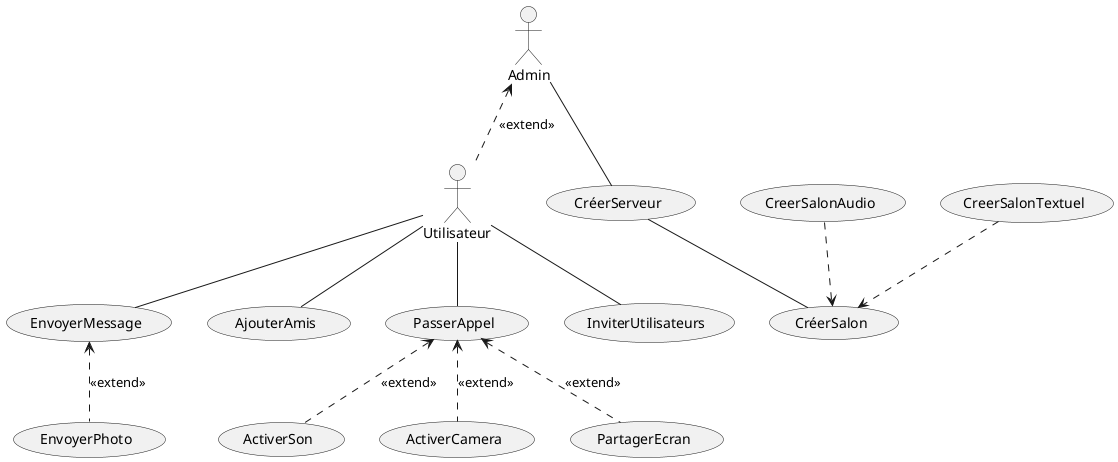 @startuml
actor Utilisateur
usecase EnvoyerMessage
usecase EnvoyerPhoto
usecase AjouterAmis
usecase PasserAppel
usecase ActiverSon
usecase ActiverCamera
usecase PartagerEcran
usecase InviterUtilisateurs

actor Admin
usecase CréerServeur
usecase CréerSalon
usecase CreerSalonAudio
usecase CreerSalonTextuel

Utilisateur -- EnvoyerMessage
EnvoyerMessage <.. EnvoyerPhoto : <<extend>>

Utilisateur -- AjouterAmis
Utilisateur -- PasserAppel
PasserAppel <.. ActiverCamera : <<extend>>
PasserAppel <.. ActiverSon : <<extend>>
PasserAppel <.. PartagerEcran : <<extend>>

Admin -- CréerServeur
Admin <.. Utilisateur : <<extend>>
CréerServeur -- CréerSalon
Utilisateur -- InviterUtilisateurs

CreerSalonAudio ..> CréerSalon
CreerSalonTextuel ..> CréerSalon

@enduml
